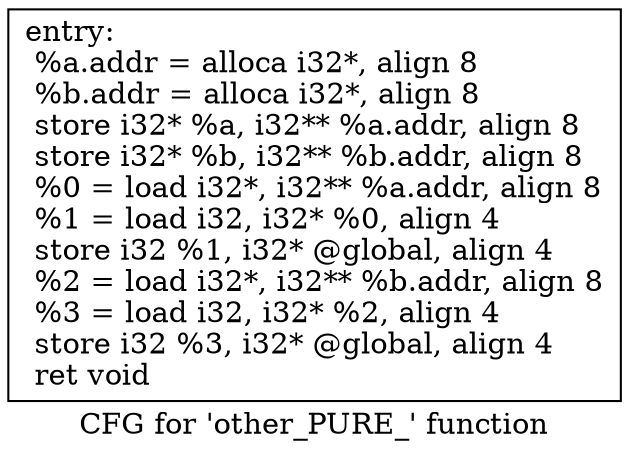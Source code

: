 digraph "CFG for 'other_PURE_' function" {
	label="CFG for 'other_PURE_' function";

	Node0x5641cdaa7730 [shape=record,label="{entry:\l  %a.addr = alloca i32*, align 8\l  %b.addr = alloca i32*, align 8\l  store i32* %a, i32** %a.addr, align 8\l  store i32* %b, i32** %b.addr, align 8\l  %0 = load i32*, i32** %a.addr, align 8\l  %1 = load i32, i32* %0, align 4\l  store i32 %1, i32* @global, align 4\l  %2 = load i32*, i32** %b.addr, align 8\l  %3 = load i32, i32* %2, align 4\l  store i32 %3, i32* @global, align 4\l  ret void\l}"];
}
